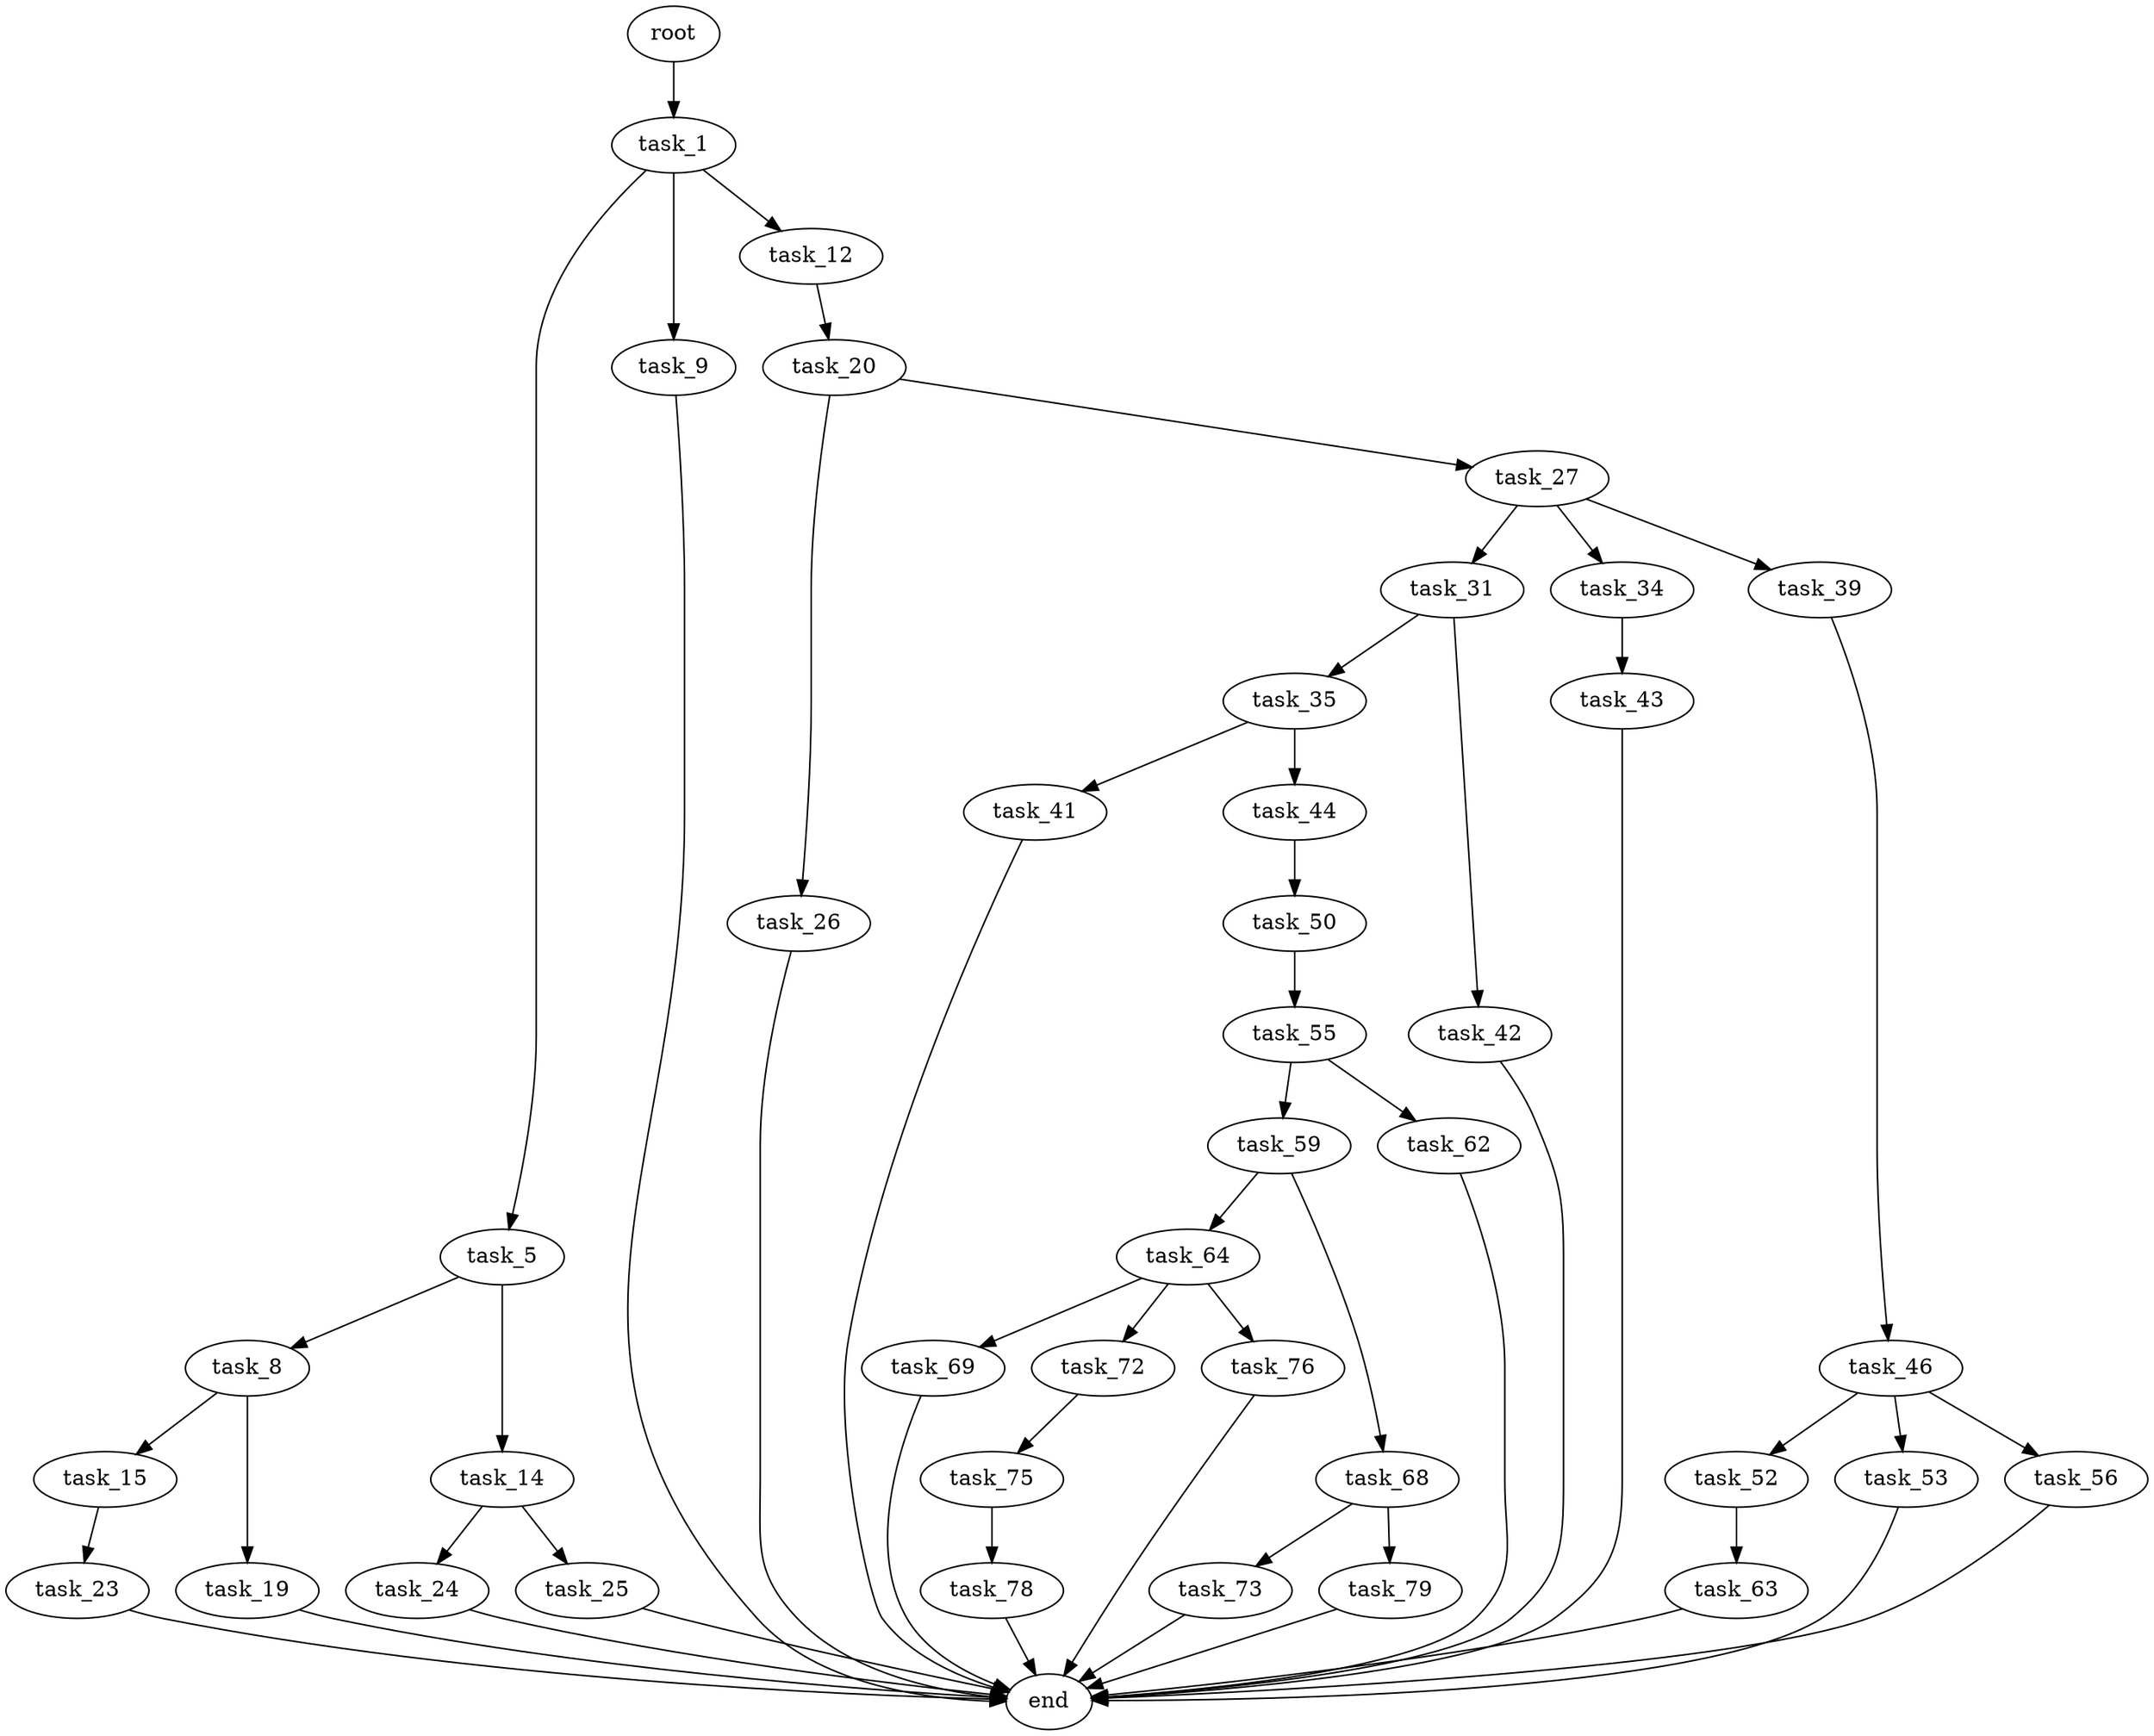 digraph G {
  root [size="0.000000"];
  task_1 [size="436841606835.000000"];
  task_5 [size="68719476736.000000"];
  task_8 [size="8589934592.000000"];
  task_9 [size="105979146013.000000"];
  task_12 [size="141956838196.000000"];
  task_14 [size="1073741824000.000000"];
  task_15 [size="68719476736.000000"];
  task_19 [size="68719476736.000000"];
  task_20 [size="135507337032.000000"];
  task_23 [size="4330934151.000000"];
  task_24 [size="19454190023.000000"];
  task_25 [size="98628289664.000000"];
  task_26 [size="61717921409.000000"];
  task_27 [size="549755813888.000000"];
  task_31 [size="762645071245.000000"];
  task_34 [size="39027689552.000000"];
  task_35 [size="11571066653.000000"];
  task_39 [size="530422392859.000000"];
  task_41 [size="866757569063.000000"];
  task_42 [size="28991029248.000000"];
  task_43 [size="4690856058.000000"];
  task_44 [size="60823990328.000000"];
  task_46 [size="11086866661.000000"];
  task_50 [size="760086206803.000000"];
  task_52 [size="40539502003.000000"];
  task_53 [size="198917412655.000000"];
  task_55 [size="81367928668.000000"];
  task_56 [size="782757789696.000000"];
  task_59 [size="1073741824000.000000"];
  task_62 [size="2026304516.000000"];
  task_63 [size="4806392499.000000"];
  task_64 [size="28991029248.000000"];
  task_68 [size="231928233984.000000"];
  task_69 [size="10338914524.000000"];
  task_72 [size="3416898800.000000"];
  task_73 [size="228101310270.000000"];
  task_75 [size="329823639801.000000"];
  task_76 [size="68719476736.000000"];
  task_78 [size="169239291383.000000"];
  task_79 [size="462826728161.000000"];
  end [size="0.000000"];

  root -> task_1 [size="1.000000"];
  task_1 -> task_5 [size="679477248.000000"];
  task_1 -> task_9 [size="679477248.000000"];
  task_1 -> task_12 [size="679477248.000000"];
  task_5 -> task_8 [size="134217728.000000"];
  task_5 -> task_14 [size="134217728.000000"];
  task_8 -> task_15 [size="33554432.000000"];
  task_8 -> task_19 [size="33554432.000000"];
  task_9 -> end [size="1.000000"];
  task_12 -> task_20 [size="134217728.000000"];
  task_14 -> task_24 [size="838860800.000000"];
  task_14 -> task_25 [size="838860800.000000"];
  task_15 -> task_23 [size="134217728.000000"];
  task_19 -> end [size="1.000000"];
  task_20 -> task_26 [size="134217728.000000"];
  task_20 -> task_27 [size="134217728.000000"];
  task_23 -> end [size="1.000000"];
  task_24 -> end [size="1.000000"];
  task_25 -> end [size="1.000000"];
  task_26 -> end [size="1.000000"];
  task_27 -> task_31 [size="536870912.000000"];
  task_27 -> task_34 [size="536870912.000000"];
  task_27 -> task_39 [size="536870912.000000"];
  task_31 -> task_35 [size="679477248.000000"];
  task_31 -> task_42 [size="679477248.000000"];
  task_34 -> task_43 [size="75497472.000000"];
  task_35 -> task_41 [size="33554432.000000"];
  task_35 -> task_44 [size="33554432.000000"];
  task_39 -> task_46 [size="838860800.000000"];
  task_41 -> end [size="1.000000"];
  task_42 -> end [size="1.000000"];
  task_43 -> end [size="1.000000"];
  task_44 -> task_50 [size="75497472.000000"];
  task_46 -> task_52 [size="209715200.000000"];
  task_46 -> task_53 [size="209715200.000000"];
  task_46 -> task_56 [size="209715200.000000"];
  task_50 -> task_55 [size="679477248.000000"];
  task_52 -> task_63 [size="33554432.000000"];
  task_53 -> end [size="1.000000"];
  task_55 -> task_59 [size="134217728.000000"];
  task_55 -> task_62 [size="134217728.000000"];
  task_56 -> end [size="1.000000"];
  task_59 -> task_64 [size="838860800.000000"];
  task_59 -> task_68 [size="838860800.000000"];
  task_62 -> end [size="1.000000"];
  task_63 -> end [size="1.000000"];
  task_64 -> task_69 [size="75497472.000000"];
  task_64 -> task_72 [size="75497472.000000"];
  task_64 -> task_76 [size="75497472.000000"];
  task_68 -> task_73 [size="301989888.000000"];
  task_68 -> task_79 [size="301989888.000000"];
  task_69 -> end [size="1.000000"];
  task_72 -> task_75 [size="75497472.000000"];
  task_73 -> end [size="1.000000"];
  task_75 -> task_78 [size="301989888.000000"];
  task_76 -> end [size="1.000000"];
  task_78 -> end [size="1.000000"];
  task_79 -> end [size="1.000000"];
}
